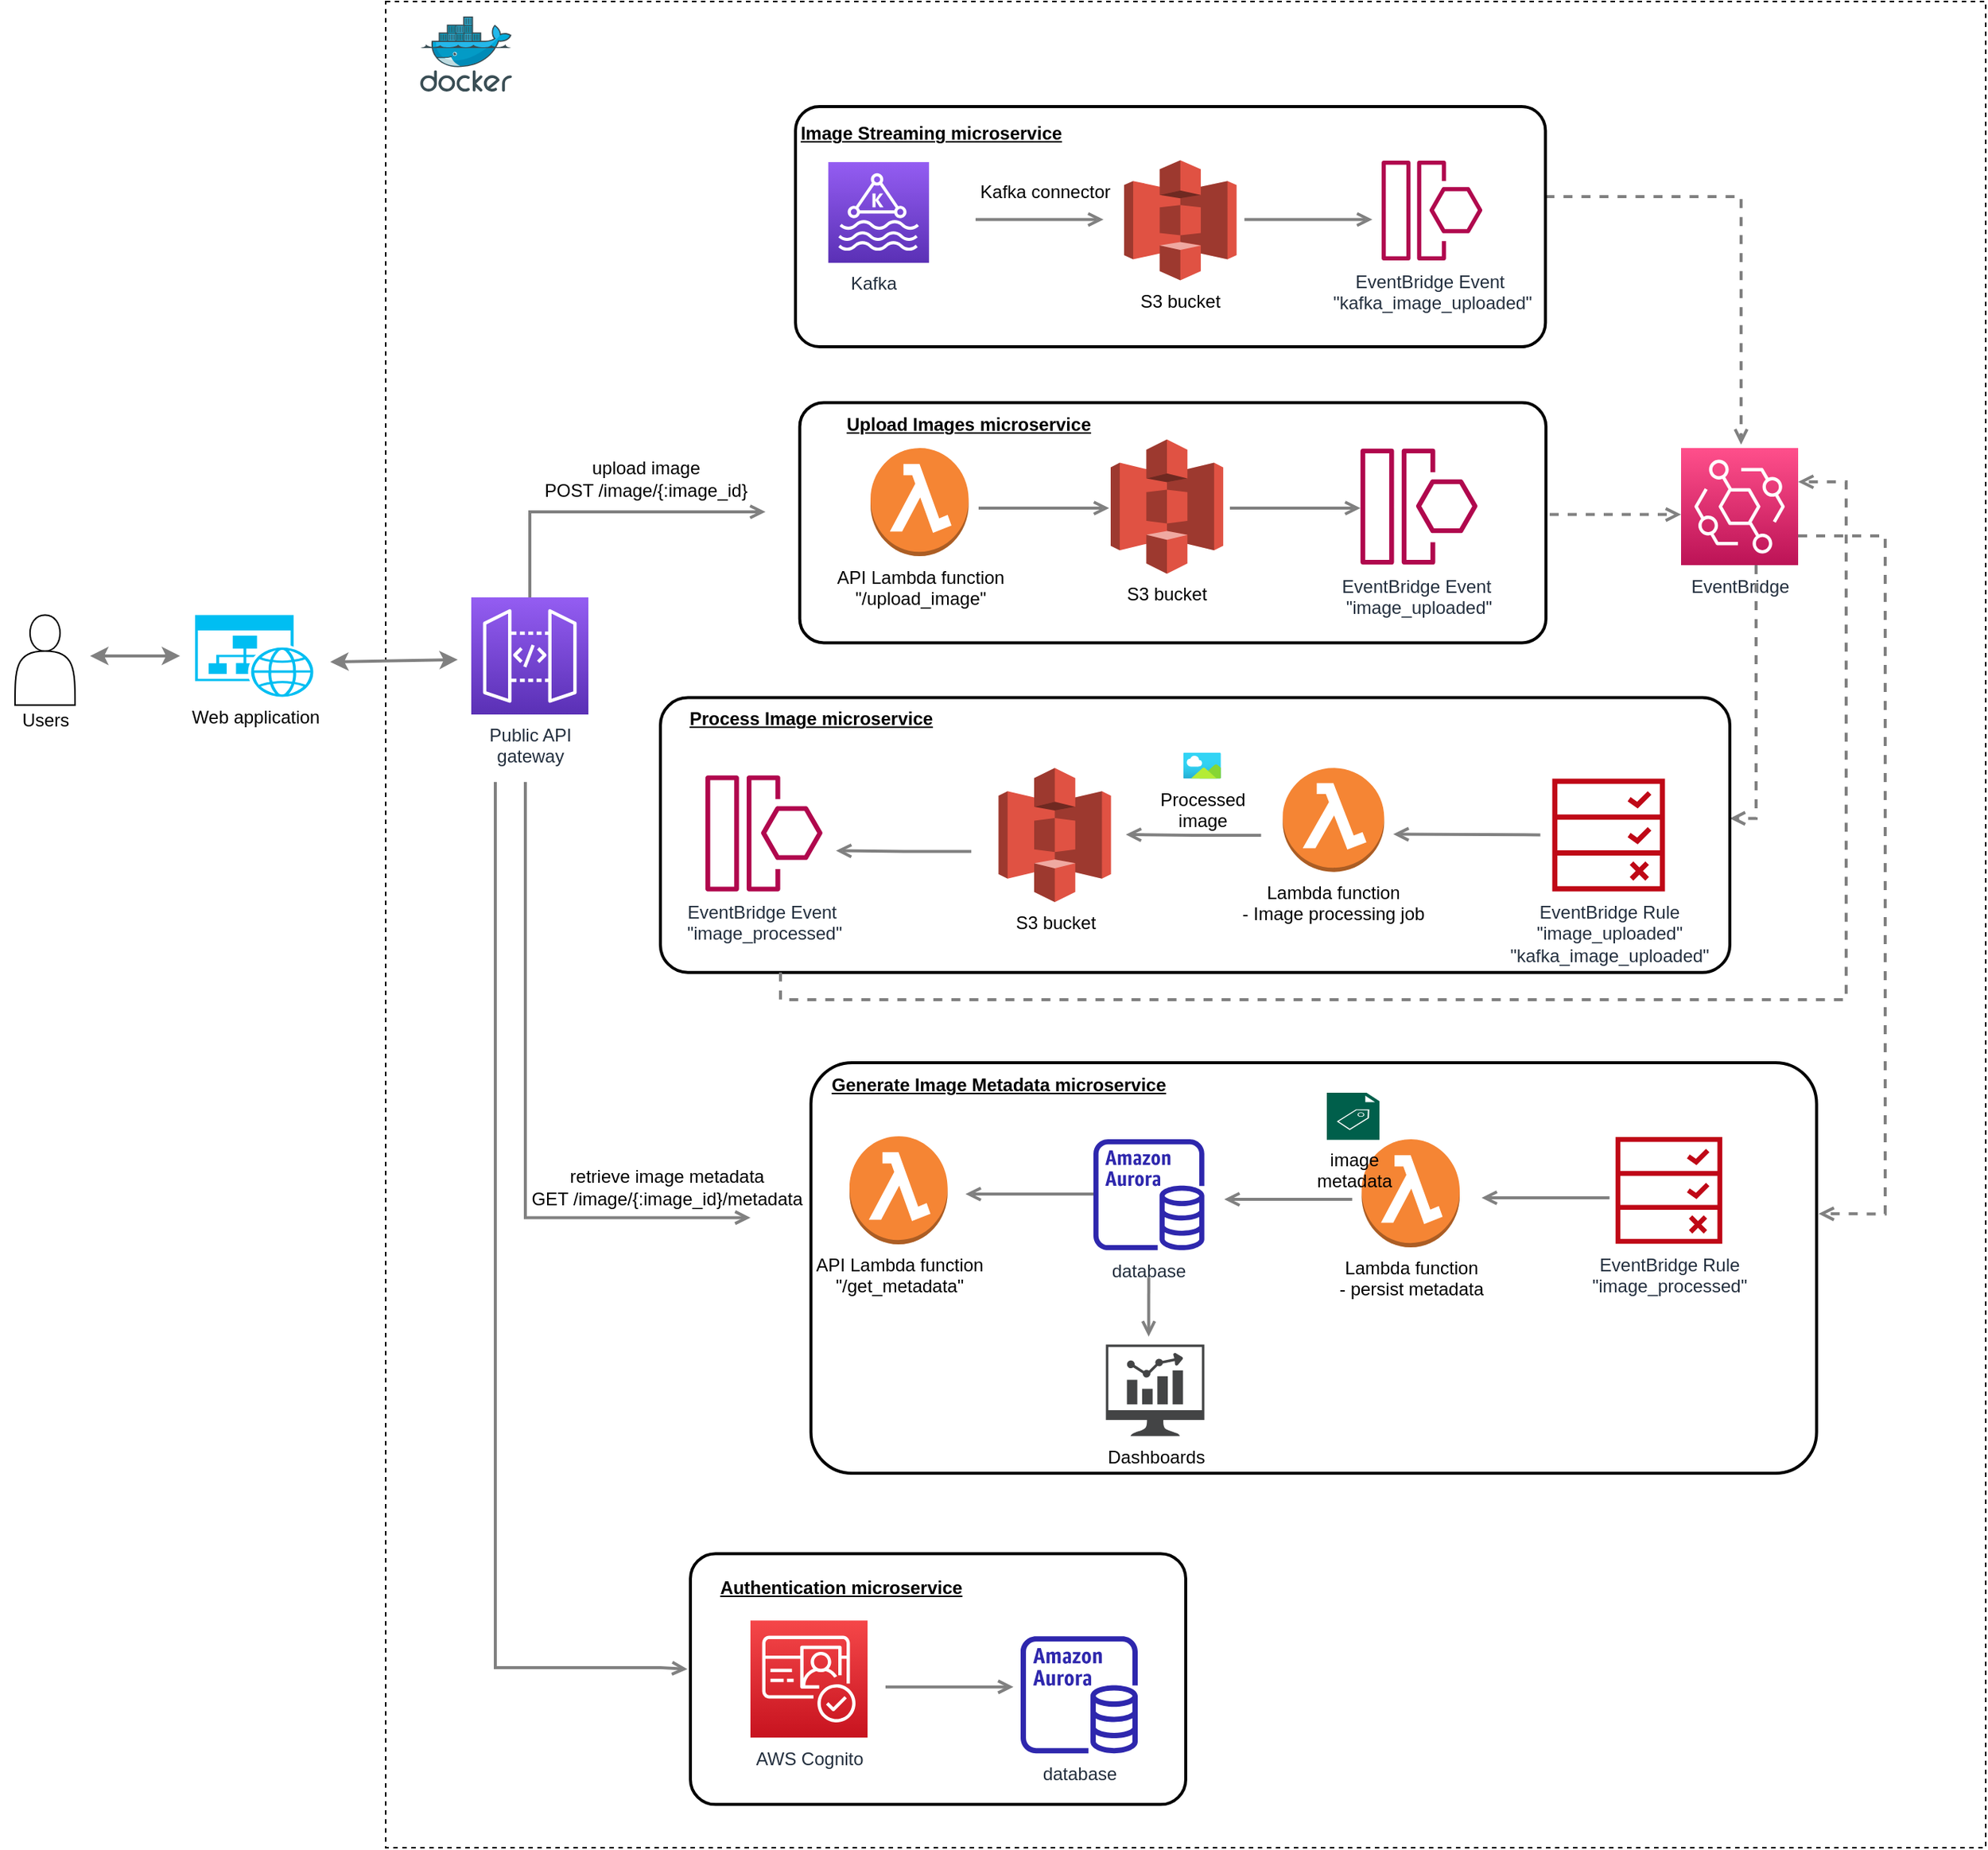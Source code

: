 <mxfile version="20.3.3" type="device"><diagram id="Ht1M8jgEwFfnCIfOTk4-" name="Page-1"><mxGraphModel dx="1422" dy="697" grid="1" gridSize="10" guides="1" tooltips="1" connect="1" arrows="1" fold="1" page="1" pageScale="1" pageWidth="1169" pageHeight="827" math="0" shadow="0"><root><mxCell id="0"/><mxCell id="1" parent="0"/><mxCell id="3gV6hFEZv8ZO6FMmtwQK-16" value="" style="rounded=0;whiteSpace=wrap;html=1;dashed=1;" vertex="1" parent="1"><mxGeometry x="461" y="120" width="1066" height="1230" as="geometry"/></mxCell><mxCell id="CTCkRZqmn6s19jPiayTr-5" value="Public API &lt;br&gt;gateway" style="sketch=0;points=[[0,0,0],[0.25,0,0],[0.5,0,0],[0.75,0,0],[1,0,0],[0,1,0],[0.25,1,0],[0.5,1,0],[0.75,1,0],[1,1,0],[0,0.25,0],[0,0.5,0],[0,0.75,0],[1,0.25,0],[1,0.5,0],[1,0.75,0]];outlineConnect=0;fontColor=#232F3E;gradientColor=#945DF2;gradientDirection=north;fillColor=#5A30B5;strokeColor=#ffffff;dashed=0;verticalLabelPosition=bottom;verticalAlign=top;align=center;html=1;fontSize=12;fontStyle=0;aspect=fixed;shape=mxgraph.aws4.resourceIcon;resIcon=mxgraph.aws4.api_gateway;" parent="1" vertex="1"><mxGeometry x="518" y="517" width="78" height="78" as="geometry"/></mxCell><mxCell id="CTCkRZqmn6s19jPiayTr-8" style="edgeStyle=orthogonalEdgeStyle;rounded=0;orthogonalLoop=1;jettySize=auto;html=1;startArrow=none;startFill=0;endArrow=open;endFill=0;strokeColor=#808080;strokeWidth=2;dashed=1;exitX=1.005;exitY=0.466;exitDx=0;exitDy=0;exitPerimeter=0;" parent="1" source="CTCkRZqmn6s19jPiayTr-68" target="CTCkRZqmn6s19jPiayTr-94" edge="1"><mxGeometry relative="1" as="geometry"><mxPoint x="1254.003" y="458.5" as="sourcePoint"/><mxPoint x="1359.01" y="458.5" as="targetPoint"/><Array as="points"><mxPoint x="1264" y="462.19"/><mxPoint x="1264" y="462.19"/></Array></mxGeometry></mxCell><mxCell id="CTCkRZqmn6s19jPiayTr-14" style="edgeStyle=orthogonalEdgeStyle;rounded=0;orthogonalLoop=1;jettySize=auto;html=1;startArrow=none;startFill=0;endArrow=open;endFill=0;strokeColor=#808080;strokeWidth=2;exitX=0.5;exitY=0;exitDx=0;exitDy=0;exitPerimeter=0;" parent="1" source="CTCkRZqmn6s19jPiayTr-5" edge="1"><mxGeometry relative="1" as="geometry"><mxPoint x="564" y="500" as="sourcePoint"/><mxPoint x="714" y="460" as="targetPoint"/><Array as="points"><mxPoint x="557" y="460"/></Array></mxGeometry></mxCell><mxCell id="CTCkRZqmn6s19jPiayTr-15" value="retrieve image metadata&lt;br&gt;GET /image/{:image_id}/metadata" style="text;html=1;align=center;verticalAlign=middle;resizable=0;points=[];autosize=1;strokeColor=none;fillColor=none;" parent="1" vertex="1"><mxGeometry x="548" y="890" width="200" height="40" as="geometry"/></mxCell><mxCell id="CTCkRZqmn6s19jPiayTr-27" style="edgeStyle=orthogonalEdgeStyle;rounded=0;orthogonalLoop=1;jettySize=auto;html=1;startArrow=none;startFill=0;endArrow=open;endFill=0;strokeColor=#808080;strokeWidth=2;" parent="1" edge="1"><mxGeometry relative="1" as="geometry"><mxPoint x="554" y="640" as="sourcePoint"/><mxPoint x="704" y="930.19" as="targetPoint"/><Array as="points"><mxPoint x="554" y="930.19"/></Array></mxGeometry></mxCell><mxCell id="CTCkRZqmn6s19jPiayTr-52" value="upload image&lt;br&gt;POST /image/{:image_id}" style="text;html=1;align=center;verticalAlign=middle;resizable=0;points=[];autosize=1;strokeColor=none;fillColor=none;" parent="1" vertex="1"><mxGeometry x="554" y="417.5" width="160" height="40" as="geometry"/></mxCell><mxCell id="CTCkRZqmn6s19jPiayTr-53" value="Web application" style="verticalLabelPosition=bottom;html=1;verticalAlign=top;align=center;strokeColor=none;fillColor=#00BEF2;shape=mxgraph.azure.website_generic;pointerEvents=1;" parent="1" vertex="1"><mxGeometry x="334" y="528.76" width="80" height="54.48" as="geometry"/></mxCell><mxCell id="CTCkRZqmn6s19jPiayTr-55" value="" style="group" parent="1" vertex="1" connectable="0"><mxGeometry x="204" y="528.76" width="60" height="85.65" as="geometry"/></mxCell><mxCell id="CTCkRZqmn6s19jPiayTr-1" value="" style="shape=actor;whiteSpace=wrap;html=1;" parent="CTCkRZqmn6s19jPiayTr-55" vertex="1"><mxGeometry x="10" width="40" height="60" as="geometry"/></mxCell><mxCell id="CTCkRZqmn6s19jPiayTr-26" value="Users" style="text;html=1;align=center;verticalAlign=middle;resizable=0;points=[];autosize=1;strokeColor=none;fillColor=none;" parent="CTCkRZqmn6s19jPiayTr-55" vertex="1"><mxGeometry x="5" y="55.65" width="50" height="30" as="geometry"/></mxCell><mxCell id="CTCkRZqmn6s19jPiayTr-92" value="" style="endArrow=classic;startArrow=classic;html=1;rounded=0;strokeColor=#808080;strokeWidth=2;fontColor=#000000;" parent="1" edge="1"><mxGeometry width="50" height="50" relative="1" as="geometry"><mxPoint x="264" y="556" as="sourcePoint"/><mxPoint x="324" y="556" as="targetPoint"/></mxGeometry></mxCell><mxCell id="CTCkRZqmn6s19jPiayTr-93" value="" style="endArrow=classic;startArrow=classic;html=1;rounded=0;strokeColor=#808080;strokeWidth=2;fontColor=#000000;exitX=1.125;exitY=0.573;exitDx=0;exitDy=0;exitPerimeter=0;" parent="1" edge="1" source="CTCkRZqmn6s19jPiayTr-53"><mxGeometry width="50" height="50" relative="1" as="geometry"><mxPoint x="459" y="559" as="sourcePoint"/><mxPoint x="509" y="558.5" as="targetPoint"/></mxGeometry></mxCell><mxCell id="CTCkRZqmn6s19jPiayTr-94" value="EventBridge" style="sketch=0;points=[[0,0,0],[0.25,0,0],[0.5,0,0],[0.75,0,0],[1,0,0],[0,1,0],[0.25,1,0],[0.5,1,0],[0.75,1,0],[1,1,0],[0,0.25,0],[0,0.5,0],[0,0.75,0],[1,0.25,0],[1,0.5,0],[1,0.75,0]];outlineConnect=0;fontColor=#232F3E;gradientColor=#FF4F8B;gradientDirection=north;fillColor=#BC1356;strokeColor=#ffffff;dashed=0;verticalLabelPosition=bottom;verticalAlign=top;align=center;html=1;fontSize=12;fontStyle=0;aspect=fixed;shape=mxgraph.aws4.resourceIcon;resIcon=mxgraph.aws4.eventbridge;" parent="1" vertex="1"><mxGeometry x="1324" y="417.5" width="78" height="78" as="geometry"/></mxCell><mxCell id="CTCkRZqmn6s19jPiayTr-106" style="edgeStyle=orthogonalEdgeStyle;rounded=0;orthogonalLoop=1;jettySize=auto;html=1;startArrow=none;startFill=0;endArrow=open;endFill=0;strokeColor=#808080;strokeWidth=2;dashed=1;" parent="1" edge="1"><mxGeometry relative="1" as="geometry"><mxPoint x="1233.66" y="250" as="sourcePoint"/><mxPoint x="1364" y="415.19" as="targetPoint"/><Array as="points"><mxPoint x="1364" y="250.19"/><mxPoint x="1364" y="410.19"/></Array></mxGeometry></mxCell><mxCell id="CTCkRZqmn6s19jPiayTr-137" style="edgeStyle=orthogonalEdgeStyle;rounded=0;orthogonalLoop=1;jettySize=auto;html=1;startArrow=none;startFill=0;endArrow=open;endFill=0;strokeColor=#808080;strokeWidth=2;dashed=1;" parent="1" source="CTCkRZqmn6s19jPiayTr-94" target="CTCkRZqmn6s19jPiayTr-128" edge="1"><mxGeometry relative="1" as="geometry"><mxPoint x="1262" y="583.5" as="sourcePoint"/><mxPoint x="1364" y="664" as="targetPoint"/><Array as="points"><mxPoint x="1374" y="664.19"/></Array></mxGeometry></mxCell><mxCell id="CTCkRZqmn6s19jPiayTr-139" value="" style="group" parent="1" vertex="1" connectable="0"><mxGeometry x="724" y="190" width="499.66" height="160" as="geometry"/></mxCell><mxCell id="CTCkRZqmn6s19jPiayTr-103" value="&lt;u&gt;Image Streaming microservice&lt;/u&gt;" style="text;html=1;align=center;verticalAlign=middle;resizable=0;points=[];autosize=1;strokeColor=none;fillColor=none;fontStyle=1" parent="CTCkRZqmn6s19jPiayTr-139" vertex="1"><mxGeometry y="2.581" width="200" height="30" as="geometry"/></mxCell><mxCell id="CTCkRZqmn6s19jPiayTr-18" value="Kafka&amp;nbsp;&amp;nbsp;" style="sketch=0;points=[[0,0,0],[0.25,0,0],[0.5,0,0],[0.75,0,0],[1,0,0],[0,1,0],[0.25,1,0],[0.5,1,0],[0.75,1,0],[1,1,0],[0,0.25,0],[0,0.5,0],[0,0.75,0],[1,0.25,0],[1,0.5,0],[1,0.75,0]];outlineConnect=0;fontColor=#232F3E;gradientColor=#945DF2;gradientDirection=north;fillColor=#5A30B5;strokeColor=#ffffff;dashed=0;verticalLabelPosition=bottom;verticalAlign=top;align=center;html=1;fontSize=12;fontStyle=0;aspect=fixed;shape=mxgraph.aws4.resourceIcon;resIcon=mxgraph.aws4.managed_streaming_for_kafka;" parent="CTCkRZqmn6s19jPiayTr-139" vertex="1"><mxGeometry x="31.842" y="36.989" width="67.097" height="67.097" as="geometry"/></mxCell><mxCell id="CTCkRZqmn6s19jPiayTr-99" style="edgeStyle=orthogonalEdgeStyle;rounded=0;orthogonalLoop=1;jettySize=auto;html=1;startArrow=none;startFill=0;endArrow=open;endFill=0;strokeColor=#808080;strokeWidth=2;" parent="CTCkRZqmn6s19jPiayTr-139" edge="1"><mxGeometry relative="1" as="geometry"><mxPoint x="129.974" y="75.269" as="sourcePoint"/><mxPoint x="215.217" y="75.269" as="targetPoint"/></mxGeometry></mxCell><mxCell id="CTCkRZqmn6s19jPiayTr-100" value="S3 bucket" style="outlineConnect=0;dashed=0;verticalLabelPosition=bottom;verticalAlign=top;align=center;html=1;shape=mxgraph.aws3.s3;fillColor=#E05243;gradientColor=none;" parent="CTCkRZqmn6s19jPiayTr-139" vertex="1"><mxGeometry x="228.923" y="35.699" width="74.949" height="80" as="geometry"/></mxCell><mxCell id="CTCkRZqmn6s19jPiayTr-101" value="Kafka connector" style="text;html=1;align=center;verticalAlign=middle;resizable=0;points=[];autosize=1;strokeColor=none;fillColor=none;" parent="CTCkRZqmn6s19jPiayTr-139" vertex="1"><mxGeometry x="121.154" y="42.151" width="110" height="30" as="geometry"/></mxCell><mxCell id="CTCkRZqmn6s19jPiayTr-107" value="EventBridge Event&amp;nbsp;&lt;br&gt;&quot;kafka_image_uploaded&quot;" style="sketch=0;outlineConnect=0;fontColor=#232F3E;gradientColor=none;fillColor=#B0084D;strokeColor=none;dashed=0;verticalLabelPosition=bottom;verticalAlign=top;align=center;html=1;fontSize=12;fontStyle=0;aspect=fixed;pointerEvents=1;shape=mxgraph.aws4.event_resource;" parent="CTCkRZqmn6s19jPiayTr-139" vertex="1"><mxGeometry x="400.532" y="35.699" width="67.097" height="67.097" as="geometry"/></mxCell><mxCell id="CTCkRZqmn6s19jPiayTr-108" style="edgeStyle=orthogonalEdgeStyle;rounded=0;orthogonalLoop=1;jettySize=auto;html=1;startArrow=none;startFill=0;endArrow=open;endFill=0;strokeColor=#808080;strokeWidth=2;" parent="CTCkRZqmn6s19jPiayTr-139" edge="1"><mxGeometry relative="1" as="geometry"><mxPoint x="309.097" y="75.269" as="sourcePoint"/><mxPoint x="394.34" y="75.269" as="targetPoint"/></mxGeometry></mxCell><mxCell id="CTCkRZqmn6s19jPiayTr-102" value="" style="rounded=1;arcSize=10;dashed=0;fillColor=none;gradientColor=none;strokeWidth=2;" parent="CTCkRZqmn6s19jPiayTr-139" vertex="1"><mxGeometry x="10.001" y="7.94e-16" width="499.659" height="160" as="geometry"/></mxCell><mxCell id="CTCkRZqmn6s19jPiayTr-141" value="EventBridge Event&amp;nbsp;&lt;br&gt;&quot;image_processed&quot;" style="sketch=0;outlineConnect=0;fontColor=#232F3E;gradientColor=none;fillColor=#B0084D;strokeColor=none;dashed=0;verticalLabelPosition=bottom;verticalAlign=top;align=center;html=1;fontSize=12;fontStyle=0;aspect=fixed;pointerEvents=1;shape=mxgraph.aws4.event_resource;" parent="1" vertex="1"><mxGeometry x="674" y="635.24" width="78" height="78" as="geometry"/></mxCell><mxCell id="CTCkRZqmn6s19jPiayTr-148" style="edgeStyle=orthogonalEdgeStyle;rounded=0;orthogonalLoop=1;jettySize=auto;html=1;startArrow=none;startFill=0;endArrow=open;endFill=0;strokeColor=#808080;strokeWidth=2;" parent="1" edge="1"><mxGeometry relative="1" as="geometry"><mxPoint x="851.131" y="686.242" as="sourcePoint"/><mxPoint x="760.996" y="685.761" as="targetPoint"/><Array as="points"><mxPoint x="806.064" y="686.242"/></Array></mxGeometry></mxCell><mxCell id="CTCkRZqmn6s19jPiayTr-196" value="" style="group" parent="1" vertex="1" connectable="0"><mxGeometry x="644.002" y="583.242" width="712.51" height="200.003" as="geometry"/></mxCell><mxCell id="CTCkRZqmn6s19jPiayTr-127" value="&lt;u&gt;Process Image microservice&lt;/u&gt;" style="text;html=1;align=center;verticalAlign=middle;resizable=0;points=[];autosize=1;strokeColor=none;fillColor=none;fontStyle=1" parent="CTCkRZqmn6s19jPiayTr-196" vertex="1"><mxGeometry x="5.264" width="190" height="30" as="geometry"/></mxCell><mxCell id="CTCkRZqmn6s19jPiayTr-138" value="" style="group" parent="CTCkRZqmn6s19jPiayTr-196" vertex="1" connectable="0"><mxGeometry x="192.51" y="30.003" width="520.0" height="170" as="geometry"/></mxCell><mxCell id="CTCkRZqmn6s19jPiayTr-12" value="Lambda function&lt;br&gt;- Image processing job" style="outlineConnect=0;dashed=0;verticalLabelPosition=bottom;verticalAlign=top;align=center;html=1;shape=mxgraph.aws3.lambda_function;fillColor=#F58534;gradientColor=none;" parent="CTCkRZqmn6s19jPiayTr-138" vertex="1"><mxGeometry x="222.106" y="17.323" width="67.601" height="69.283" as="geometry"/></mxCell><mxCell id="CTCkRZqmn6s19jPiayTr-50" value="Processed &lt;br&gt;image" style="aspect=fixed;html=1;points=[];align=center;image;fontSize=12;image=img/lib/azure2/general/Image.svg;" parent="CTCkRZqmn6s19jPiayTr-138" vertex="1"><mxGeometry x="155.758" y="7.22" width="25.192" height="17.321" as="geometry"/></mxCell><mxCell id="CTCkRZqmn6s19jPiayTr-79" value="S3 bucket" style="outlineConnect=0;dashed=0;verticalLabelPosition=bottom;verticalAlign=top;align=center;html=1;shape=mxgraph.aws3.s3;fillColor=#E05243;gradientColor=none;" parent="CTCkRZqmn6s19jPiayTr-138" vertex="1"><mxGeometry x="32.76" y="17.324" width="74.949" height="89.491" as="geometry"/></mxCell><mxCell id="CTCkRZqmn6s19jPiayTr-130" style="edgeStyle=orthogonalEdgeStyle;rounded=0;orthogonalLoop=1;jettySize=auto;html=1;startArrow=none;startFill=0;endArrow=open;endFill=0;strokeColor=#808080;strokeWidth=2;" parent="CTCkRZqmn6s19jPiayTr-138" edge="1"><mxGeometry relative="1" as="geometry"><mxPoint x="385.897" y="61.999" as="sourcePoint"/><mxPoint x="295.762" y="61.518" as="targetPoint"/><Array as="points"><mxPoint x="393.735" y="61.518"/></Array></mxGeometry></mxCell><mxCell id="CTCkRZqmn6s19jPiayTr-131" value="EventBridge Rule&lt;br style=&quot;--tw-translate-x:0; --tw-translate-y:0; --tw-rotate:0; --tw-skew-x:0; --tw-skew-y:0; --tw-scale-x:1; --tw-scale-y:1; --tw-pan-x: ; --tw-pan-y: ; --tw-pinch-zoom: ; --tw-scroll-snap-strictness:proximity; --tw-ordinal: ; --tw-slashed-zero: ; --tw-numeric-figure: ; --tw-numeric-spacing: ; --tw-numeric-fraction: ; --tw-ring-inset: ; --tw-ring-offset-width:0px; --tw-ring-offset-color:#fff; --tw-ring-color:rgb(59 130 246 / 0.5); --tw-ring-offset-shadow:0 0 #0000; --tw-ring-shadow:0 0 #0000; --tw-shadow:0 0 #0000; --tw-shadow-colored:0 0 #0000; --tw-blur: ; --tw-brightness: ; --tw-contrast: ; --tw-grayscale: ; --tw-hue-rotate: ; --tw-invert: ; --tw-saturate: ; --tw-sepia: ; --tw-drop-shadow: ; --tw-backdrop-blur: ; --tw-backdrop-brightness: ; --tw-backdrop-contrast: ; --tw-backdrop-grayscale: ; --tw-backdrop-hue-rotate: ; --tw-backdrop-invert: ; --tw-backdrop-opacity: ; --tw-backdrop-saturate: ; --tw-backdrop-sepia: ;&quot;&gt;&quot;image_uploaded&quot;&lt;br&gt;&quot;kafka_image_uploaded&quot;" style="sketch=0;outlineConnect=0;fontColor=#232F3E;gradientColor=none;fillColor=#BF0816;strokeColor=none;dashed=0;verticalLabelPosition=bottom;verticalAlign=top;align=center;html=1;fontSize=12;fontStyle=0;aspect=fixed;pointerEvents=1;shape=mxgraph.aws4.waf_rule;" parent="CTCkRZqmn6s19jPiayTr-138" vertex="1"><mxGeometry x="401.689" y="24.538" width="75.057" height="75.057" as="geometry"/></mxCell><mxCell id="CTCkRZqmn6s19jPiayTr-133" style="edgeStyle=orthogonalEdgeStyle;rounded=0;orthogonalLoop=1;jettySize=auto;html=1;startArrow=none;startFill=0;endArrow=open;endFill=0;strokeColor=#808080;strokeWidth=2;" parent="CTCkRZqmn6s19jPiayTr-138" edge="1"><mxGeometry relative="1" as="geometry"><mxPoint x="207.7" y="62.217" as="sourcePoint"/><mxPoint x="117.565" y="61.736" as="targetPoint"/><Array as="points"><mxPoint x="162.632" y="62.217"/></Array></mxGeometry></mxCell><mxCell id="CTCkRZqmn6s19jPiayTr-128" value="" style="rounded=1;arcSize=10;dashed=0;fillColor=none;gradientColor=none;strokeWidth=2;" parent="CTCkRZqmn6s19jPiayTr-138" vertex="1"><mxGeometry x="-192.51" y="-29.45" width="712.51" height="183.04" as="geometry"/></mxCell><mxCell id="CTCkRZqmn6s19jPiayTr-121" value="" style="group" parent="1" vertex="1" connectable="0"><mxGeometry x="754" y="387.19" width="480" height="162" as="geometry"/></mxCell><mxCell id="CTCkRZqmn6s19jPiayTr-120" value="&lt;u&gt;Upload Images microservice&lt;/u&gt;" style="text;html=1;align=center;verticalAlign=middle;resizable=0;points=[];autosize=1;strokeColor=none;fillColor=none;fontStyle=1" parent="CTCkRZqmn6s19jPiayTr-121" vertex="1"><mxGeometry width="190" height="30" as="geometry"/></mxCell><mxCell id="CTCkRZqmn6s19jPiayTr-68" value="" style="rounded=1;arcSize=10;dashed=0;fillColor=none;gradientColor=none;strokeWidth=2;" parent="CTCkRZqmn6s19jPiayTr-121" vertex="1"><mxGeometry x="-17.17" width="497.17" height="160" as="geometry"/></mxCell><mxCell id="CTCkRZqmn6s19jPiayTr-152" style="edgeStyle=orthogonalEdgeStyle;rounded=0;orthogonalLoop=1;jettySize=auto;html=1;startArrow=none;startFill=0;endArrow=open;endFill=0;strokeColor=#808080;strokeWidth=2;dashed=1;" parent="1" source="CTCkRZqmn6s19jPiayTr-128" target="CTCkRZqmn6s19jPiayTr-94" edge="1"><mxGeometry relative="1" as="geometry"><mxPoint x="684" y="820" as="sourcePoint"/><mxPoint x="1534" y="807" as="targetPoint"/><Array as="points"><mxPoint x="724" y="785"/><mxPoint x="1434" y="785"/><mxPoint x="1434" y="440"/></Array></mxGeometry></mxCell><mxCell id="CTCkRZqmn6s19jPiayTr-219" value="" style="group" parent="1" vertex="1" connectable="0"><mxGeometry x="784" y="411.757" width="404.41" height="89.491" as="geometry"/></mxCell><mxCell id="CTCkRZqmn6s19jPiayTr-96" value="EventBridge Event&amp;nbsp;&lt;br&gt;&quot;image_uploaded&quot;" style="sketch=0;outlineConnect=0;fontColor=#232F3E;gradientColor=none;fillColor=#B0084D;strokeColor=none;dashed=0;verticalLabelPosition=bottom;verticalAlign=top;align=center;html=1;fontSize=12;fontStyle=0;aspect=fixed;pointerEvents=1;shape=mxgraph.aws4.event_resource;" parent="CTCkRZqmn6s19jPiayTr-219" vertex="1"><mxGeometry x="326.41" y="5.743" width="78" height="78" as="geometry"/></mxCell><mxCell id="CTCkRZqmn6s19jPiayTr-97" style="edgeStyle=orthogonalEdgeStyle;rounded=0;orthogonalLoop=1;jettySize=auto;html=1;startArrow=none;startFill=0;endArrow=open;endFill=0;strokeColor=#808080;strokeWidth=2;" parent="CTCkRZqmn6s19jPiayTr-219" edge="1"><mxGeometry relative="1" as="geometry"><mxPoint x="71.993" y="45.743" as="sourcePoint"/><mxPoint x="159" y="45.743" as="targetPoint"/></mxGeometry></mxCell><mxCell id="CTCkRZqmn6s19jPiayTr-199" value="API Lambda function&lt;br style=&quot;--tw-translate-x:0; --tw-translate-y:0; --tw-rotate:0; --tw-skew-x:0; --tw-skew-y:0; --tw-scale-x:1; --tw-scale-y:1; --tw-pan-x: ; --tw-pan-y: ; --tw-pinch-zoom: ; --tw-scroll-snap-strictness:proximity; --tw-ordinal: ; --tw-slashed-zero: ; --tw-numeric-figure: ; --tw-numeric-spacing: ; --tw-numeric-fraction: ; --tw-ring-inset: ; --tw-ring-offset-width:0px; --tw-ring-offset-color:#fff; --tw-ring-color:rgb(59 130 246 / 0.5); --tw-ring-offset-shadow:0 0 #0000; --tw-ring-shadow:0 0 #0000; --tw-shadow:0 0 #0000; --tw-shadow-colored:0 0 #0000; --tw-blur: ; --tw-brightness: ; --tw-contrast: ; --tw-grayscale: ; --tw-hue-rotate: ; --tw-invert: ; --tw-saturate: ; --tw-sepia: ; --tw-drop-shadow: ; --tw-backdrop-blur: ; --tw-backdrop-brightness: ; --tw-backdrop-contrast: ; --tw-backdrop-grayscale: ; --tw-backdrop-hue-rotate: ; --tw-backdrop-invert: ; --tw-backdrop-opacity: ; --tw-backdrop-saturate: ; --tw-backdrop-sepia: ;&quot;&gt;&quot;/upload_image&quot;" style="outlineConnect=0;dashed=0;verticalLabelPosition=bottom;verticalAlign=top;align=center;html=1;shape=mxgraph.aws3.lambda_function;fillColor=#F58534;gradientColor=none;" parent="CTCkRZqmn6s19jPiayTr-219" vertex="1"><mxGeometry y="5.743" width="65.358" height="72" as="geometry"/></mxCell><mxCell id="CTCkRZqmn6s19jPiayTr-201" value="S3 bucket" style="outlineConnect=0;dashed=0;verticalLabelPosition=bottom;verticalAlign=top;align=center;html=1;shape=mxgraph.aws3.s3;fillColor=#E05243;gradientColor=none;" parent="CTCkRZqmn6s19jPiayTr-219" vertex="1"><mxGeometry x="160.001" width="74.949" height="89.491" as="geometry"/></mxCell><mxCell id="CTCkRZqmn6s19jPiayTr-202" style="edgeStyle=orthogonalEdgeStyle;rounded=0;orthogonalLoop=1;jettySize=auto;html=1;startArrow=none;startFill=0;endArrow=open;endFill=0;strokeColor=#808080;strokeWidth=2;" parent="CTCkRZqmn6s19jPiayTr-219" edge="1"><mxGeometry relative="1" as="geometry"><mxPoint x="239.403" y="45.743" as="sourcePoint"/><mxPoint x="326.41" y="45.743" as="targetPoint"/></mxGeometry></mxCell><mxCell id="3gV6hFEZv8ZO6FMmtwQK-1" style="edgeStyle=orthogonalEdgeStyle;rounded=0;orthogonalLoop=1;jettySize=auto;html=1;startArrow=none;startFill=0;endArrow=open;endFill=0;strokeColor=#808080;strokeWidth=2;dashed=1;entryX=1.002;entryY=0.368;entryDx=0;entryDy=0;entryPerimeter=0;" edge="1" parent="1" source="CTCkRZqmn6s19jPiayTr-94" target="CTCkRZqmn6s19jPiayTr-125"><mxGeometry relative="1" as="geometry"><mxPoint x="1453.52" y="495.5" as="sourcePoint"/><mxPoint x="1424" y="910" as="targetPoint"/><Array as="points"><mxPoint x="1460" y="476"/><mxPoint x="1460" y="928"/></Array></mxGeometry></mxCell><mxCell id="3gV6hFEZv8ZO6FMmtwQK-2" value="" style="group" vertex="1" connectable="0" parent="1"><mxGeometry x="573.996" y="1158.633" width="499.663" height="181.871" as="geometry"/></mxCell><mxCell id="3gV6hFEZv8ZO6FMmtwQK-13" value="" style="group" vertex="1" connectable="0" parent="3gV6hFEZv8ZO6FMmtwQK-2"><mxGeometry x="90" y="-4.56" width="330" height="167.11" as="geometry"/></mxCell><mxCell id="3gV6hFEZv8ZO6FMmtwQK-3" value="&lt;u&gt;Authentication microservice&lt;/u&gt;" style="text;html=1;align=center;verticalAlign=middle;resizable=0;points=[];autosize=1;strokeColor=none;fillColor=none;fontStyle=1" vertex="1" parent="3gV6hFEZv8ZO6FMmtwQK-13"><mxGeometry x="10" y="7.447" width="180" height="30" as="geometry"/></mxCell><mxCell id="3gV6hFEZv8ZO6FMmtwQK-5" style="edgeStyle=orthogonalEdgeStyle;rounded=0;orthogonalLoop=1;jettySize=auto;html=1;startArrow=none;startFill=0;endArrow=open;endFill=0;strokeColor=#808080;strokeWidth=2;" edge="1" parent="3gV6hFEZv8ZO6FMmtwQK-13"><mxGeometry relative="1" as="geometry"><mxPoint x="129.975" y="88.758" as="sourcePoint"/><mxPoint x="215.218" y="88.758" as="targetPoint"/></mxGeometry></mxCell><mxCell id="3gV6hFEZv8ZO6FMmtwQK-11" value="database" style="sketch=0;outlineConnect=0;fontColor=#232F3E;gradientColor=none;fillColor=#2E27AD;strokeColor=none;dashed=0;verticalLabelPosition=bottom;verticalAlign=top;align=center;html=1;fontSize=12;fontStyle=0;aspect=fixed;pointerEvents=1;shape=mxgraph.aws4.aurora_instance;" vertex="1" parent="3gV6hFEZv8ZO6FMmtwQK-13"><mxGeometry x="220.004" y="55.047" width="78" height="78" as="geometry"/></mxCell><mxCell id="3gV6hFEZv8ZO6FMmtwQK-12" value="AWS Cognito" style="sketch=0;points=[[0,0,0],[0.25,0,0],[0.5,0,0],[0.75,0,0],[1,0,0],[0,1,0],[0.25,1,0],[0.5,1,0],[0.75,1,0],[1,1,0],[0,0.25,0],[0,0.5,0],[0,0.75,0],[1,0.25,0],[1,0.5,0],[1,0.75,0]];outlineConnect=0;fontColor=#232F3E;gradientColor=#F54749;gradientDirection=north;fillColor=#C7131F;strokeColor=#ffffff;dashed=0;verticalLabelPosition=bottom;verticalAlign=top;align=center;html=1;fontSize=12;fontStyle=0;aspect=fixed;shape=mxgraph.aws4.resourceIcon;resIcon=mxgraph.aws4.cognito;" vertex="1" parent="3gV6hFEZv8ZO6FMmtwQK-13"><mxGeometry x="40.004" y="44.557" width="78" height="78" as="geometry"/></mxCell><mxCell id="3gV6hFEZv8ZO6FMmtwQK-10" value="" style="rounded=1;arcSize=10;dashed=0;fillColor=none;gradientColor=none;strokeWidth=2;" vertex="1" parent="3gV6hFEZv8ZO6FMmtwQK-13"><mxGeometry width="330" height="167.11" as="geometry"/></mxCell><mxCell id="3gV6hFEZv8ZO6FMmtwQK-14" style="edgeStyle=orthogonalEdgeStyle;rounded=0;orthogonalLoop=1;jettySize=auto;html=1;startArrow=none;startFill=0;endArrow=open;endFill=0;strokeColor=#808080;strokeWidth=2;entryX=-0.006;entryY=0.46;entryDx=0;entryDy=0;entryPerimeter=0;" edge="1" parent="1" target="3gV6hFEZv8ZO6FMmtwQK-10"><mxGeometry relative="1" as="geometry"><mxPoint x="534" y="640" as="sourcePoint"/><mxPoint x="654" y="1230" as="targetPoint"/><Array as="points"><mxPoint x="534" y="1230"/><mxPoint x="644" y="1230"/></Array></mxGeometry></mxCell><mxCell id="3gV6hFEZv8ZO6FMmtwQK-15" value="" style="sketch=0;aspect=fixed;html=1;points=[];align=center;image;fontSize=12;image=img/lib/mscae/Docker.svg;" vertex="1" parent="1"><mxGeometry x="484" y="130" width="60.98" height="50" as="geometry"/></mxCell><mxCell id="CTCkRZqmn6s19jPiayTr-38" value="Lambda function&lt;br&gt;- persist metadata" style="outlineConnect=0;dashed=0;verticalLabelPosition=bottom;verticalAlign=top;align=center;html=1;shape=mxgraph.aws3.lambda_function;fillColor=#F58534;gradientColor=none;" parent="1" vertex="1"><mxGeometry x="1111.203" y="878" width="65.358" height="72" as="geometry"/></mxCell><mxCell id="CTCkRZqmn6s19jPiayTr-150" value="EventBridge Rule&lt;br style=&quot;--tw-translate-x:0; --tw-translate-y:0; --tw-rotate:0; --tw-skew-x:0; --tw-skew-y:0; --tw-scale-x:1; --tw-scale-y:1; --tw-pan-x: ; --tw-pan-y: ; --tw-pinch-zoom: ; --tw-scroll-snap-strictness:proximity; --tw-ordinal: ; --tw-slashed-zero: ; --tw-numeric-figure: ; --tw-numeric-spacing: ; --tw-numeric-fraction: ; --tw-ring-inset: ; --tw-ring-offset-width:0px; --tw-ring-offset-color:#fff; --tw-ring-color:rgb(59 130 246 / 0.5); --tw-ring-offset-shadow:0 0 #0000; --tw-ring-shadow:0 0 #0000; --tw-shadow:0 0 #0000; --tw-shadow-colored:0 0 #0000; --tw-blur: ; --tw-brightness: ; --tw-contrast: ; --tw-grayscale: ; --tw-hue-rotate: ; --tw-invert: ; --tw-saturate: ; --tw-sepia: ; --tw-drop-shadow: ; --tw-backdrop-blur: ; --tw-backdrop-brightness: ; --tw-backdrop-contrast: ; --tw-backdrop-grayscale: ; --tw-backdrop-hue-rotate: ; --tw-backdrop-invert: ; --tw-backdrop-opacity: ; --tw-backdrop-saturate: ; --tw-backdrop-sepia: ;&quot;&gt;&quot;image_processed&quot;" style="sketch=0;outlineConnect=0;fontColor=#232F3E;gradientColor=none;fillColor=#BF0816;strokeColor=none;dashed=0;verticalLabelPosition=bottom;verticalAlign=top;align=center;html=1;fontSize=12;fontStyle=0;aspect=fixed;pointerEvents=1;shape=mxgraph.aws4.waf_rule;" parent="1" vertex="1"><mxGeometry x="1280.359" y="876.473" width="71.095" height="71.095" as="geometry"/></mxCell><mxCell id="CTCkRZqmn6s19jPiayTr-158" style="edgeStyle=orthogonalEdgeStyle;rounded=0;orthogonalLoop=1;jettySize=auto;html=1;startArrow=none;startFill=0;endArrow=open;endFill=0;strokeColor=#808080;strokeWidth=2;" parent="1" edge="1"><mxGeometry relative="1" as="geometry"><mxPoint x="1276.342" y="917" as="sourcePoint"/><mxPoint x="1191.092" y="917" as="targetPoint"/><Array as="points"><mxPoint x="1266.869" y="917"/><mxPoint x="1200.564" y="917"/></Array></mxGeometry></mxCell><mxCell id="CTCkRZqmn6s19jPiayTr-159" style="edgeStyle=orthogonalEdgeStyle;rounded=0;orthogonalLoop=1;jettySize=auto;html=1;startArrow=none;startFill=0;endArrow=open;endFill=0;strokeColor=#808080;strokeWidth=2;" parent="1" edge="1"><mxGeometry relative="1" as="geometry"><mxPoint x="1104.894" y="918.03" as="sourcePoint"/><mxPoint x="1019.644" y="918.03" as="targetPoint"/><Array as="points"><mxPoint x="1095.422" y="918.03"/><mxPoint x="1029.117" y="918.03"/></Array></mxGeometry></mxCell><mxCell id="CTCkRZqmn6s19jPiayTr-161" value="database" style="sketch=0;outlineConnect=0;fontColor=#232F3E;gradientColor=none;fillColor=#2E27AD;strokeColor=none;dashed=0;verticalLabelPosition=bottom;verticalAlign=top;align=center;html=1;fontSize=12;fontStyle=0;aspect=fixed;pointerEvents=1;shape=mxgraph.aws4.aurora_instance;" parent="1" vertex="1"><mxGeometry x="932.5" y="878" width="73.883" height="73.883" as="geometry"/></mxCell><mxCell id="CTCkRZqmn6s19jPiayTr-162" value="API Lambda function&lt;br style=&quot;--tw-translate-x:0; --tw-translate-y:0; --tw-rotate:0; --tw-skew-x:0; --tw-skew-y:0; --tw-scale-x:1; --tw-scale-y:1; --tw-pan-x: ; --tw-pan-y: ; --tw-pinch-zoom: ; --tw-scroll-snap-strictness:proximity; --tw-ordinal: ; --tw-slashed-zero: ; --tw-numeric-figure: ; --tw-numeric-spacing: ; --tw-numeric-fraction: ; --tw-ring-inset: ; --tw-ring-offset-width:0px; --tw-ring-offset-color:#fff; --tw-ring-color:rgb(59 130 246 / 0.5); --tw-ring-offset-shadow:0 0 #0000; --tw-ring-shadow:0 0 #0000; --tw-shadow:0 0 #0000; --tw-shadow-colored:0 0 #0000; --tw-blur: ; --tw-brightness: ; --tw-contrast: ; --tw-grayscale: ; --tw-hue-rotate: ; --tw-invert: ; --tw-saturate: ; --tw-sepia: ; --tw-drop-shadow: ; --tw-backdrop-blur: ; --tw-backdrop-brightness: ; --tw-backdrop-contrast: ; --tw-backdrop-grayscale: ; --tw-backdrop-hue-rotate: ; --tw-backdrop-invert: ; --tw-backdrop-opacity: ; --tw-backdrop-saturate: ; --tw-backdrop-sepia: ;&quot;&gt;&quot;/get_metadata&quot;" style="outlineConnect=0;dashed=0;verticalLabelPosition=bottom;verticalAlign=top;align=center;html=1;shape=mxgraph.aws3.lambda_function;fillColor=#F58534;gradientColor=none;" parent="1" vertex="1"><mxGeometry x="770" y="876.02" width="65.358" height="72" as="geometry"/></mxCell><mxCell id="CTCkRZqmn6s19jPiayTr-163" style="edgeStyle=orthogonalEdgeStyle;rounded=0;orthogonalLoop=1;jettySize=auto;html=1;startArrow=none;startFill=0;endArrow=open;endFill=0;strokeColor=#808080;strokeWidth=2;" parent="1" edge="1"><mxGeometry relative="1" as="geometry"><mxPoint x="932.498" y="914.47" as="sourcePoint"/><mxPoint x="847.248" y="914.47" as="targetPoint"/><Array as="points"><mxPoint x="923.026" y="914.47"/><mxPoint x="856.72" y="914.47"/></Array></mxGeometry></mxCell><mxCell id="CTCkRZqmn6s19jPiayTr-32" value="Dashboards" style="sketch=0;pointerEvents=1;shadow=0;dashed=0;html=1;strokeColor=none;fillColor=#434445;aspect=fixed;labelPosition=center;verticalLabelPosition=bottom;verticalAlign=top;align=center;outlineConnect=0;shape=mxgraph.vvd.nsx_dashboard;" parent="1" vertex="1"><mxGeometry x="940.79" y="1014.81" width="65.59" height="61" as="geometry"/></mxCell><mxCell id="CTCkRZqmn6s19jPiayTr-23" style="edgeStyle=orthogonalEdgeStyle;rounded=0;orthogonalLoop=1;jettySize=auto;html=1;startArrow=none;startFill=0;endArrow=open;endFill=0;strokeColor=#808080;strokeWidth=2;" parent="1" edge="1"><mxGeometry relative="1" as="geometry"><mxPoint x="969.339" y="970.096" as="sourcePoint"/><mxPoint x="969" y="1009.81" as="targetPoint"/><Array as="points"><mxPoint x="968.95" y="1009.464"/><mxPoint x="968.95" y="1009.464"/></Array></mxGeometry></mxCell><mxCell id="CTCkRZqmn6s19jPiayTr-123" value="" style="group" parent="1" vertex="1" connectable="0"><mxGeometry x="787" y="827" width="670" height="300" as="geometry"/></mxCell><mxCell id="CTCkRZqmn6s19jPiayTr-124" value="&lt;u&gt;Generate Image Metadata microservice&lt;/u&gt;" style="text;html=1;align=center;verticalAlign=middle;resizable=0;points=[];autosize=1;strokeColor=none;fillColor=none;fontStyle=1" parent="CTCkRZqmn6s19jPiayTr-123" vertex="1"><mxGeometry x="-42.698" width="250" height="30" as="geometry"/></mxCell><mxCell id="CTCkRZqmn6s19jPiayTr-125" value="" style="rounded=1;arcSize=10;dashed=0;fillColor=none;gradientColor=none;strokeWidth=2;" parent="CTCkRZqmn6s19jPiayTr-123" vertex="1"><mxGeometry x="-42.705" width="670.0" height="273.529" as="geometry"/></mxCell><mxCell id="CTCkRZqmn6s19jPiayTr-10" value="image &lt;br&gt;metadata" style="sketch=0;pointerEvents=1;shadow=0;dashed=0;html=1;strokeColor=none;fillColor=#005F4B;labelPosition=center;verticalLabelPosition=bottom;verticalAlign=top;align=center;outlineConnect=0;shape=mxgraph.veeam2.metadata_file;" parent="CTCkRZqmn6s19jPiayTr-123" vertex="1"><mxGeometry x="300.988" y="19.998" width="35.101" height="31.394" as="geometry"/></mxCell></root></mxGraphModel></diagram></mxfile>